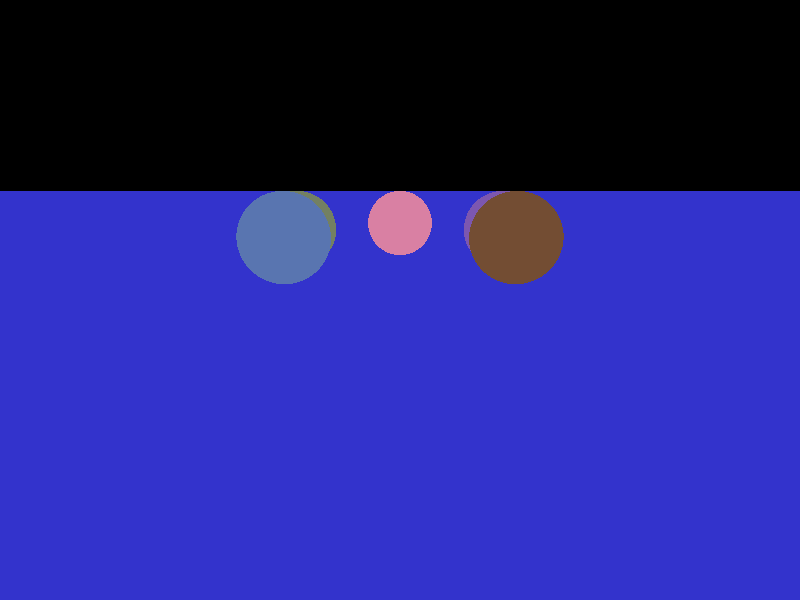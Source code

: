 // cs174, assignment 1 sample file (RIGHT HANDED)

camera {
   location  <0, 2, 11>
      up        <0,  1,  0>
      right     <1.33333, 0,  0>
      look_at   <0, 0, 0>
}


//light_source {<-25, 15, 80> color rgb <1, 0, 0>}

//light_source {<25, 15, 80> color rgb <0, 1, 0>}

light_source {<0, 500, 0> color rgb <.5, .5, .5>}

sphere { <2.5, 1, -2>, 1
   pigment { color rgb <.35, 0.46, 0.69, .2>}
   finish {ambient 0.2 diffuse 0.86 specular 0.6 roughness .2 reflection 0.4}
   translate <0, 0, 0>
}

sphere { <2.7, 1, -5>, 1
   pigment { color rgb <.45, 0.5, 0.39, .2>}
   finish {ambient 0.2 diffuse 0.86 specular 0.6 roughness .2 reflection 0.4}
   translate <0, 0, 0>
}

sphere { <0, 1, -8>, 1
   pigment { color rgb <.85, 0.5, 0.64, .2>}
   finish {ambient 0.2 diffuse 0.86 specular 0.6 roughness .2 reflection 0.4}
   translate <0, 0, 0>
}

sphere { <-2.5, 1, -2>, 1
   pigment { color rgb <.45, 0.3, 0.2, .2>}
   finish {ambient 0.2 diffuse 0.86 specular 0.6 roughness .2 reflection 0.4}
   translate <0, 0, 0>
}

sphere { <-2.7, 1, -5>, 1
   pigment { color rgb <.485, 0.34, 0.69, .2>}
   finish {ambient 0.2 diffuse 0.86 specular 0.6 roughness .2 reflection 0.4}
   translate <0, 0, 0>
}

plane {<0, 1, 0>, 0
   pigment {color rgb <0.2, 0.2, 0.8, .2>}
   finish { ambient 0.4 diffuse 0.9 specular 0.4 roughness .2 reflection 0.1}
}
